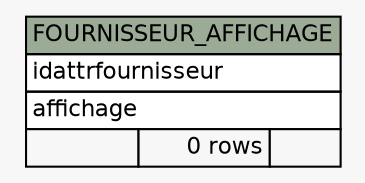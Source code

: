 // dot 2.40.1 on Mac OS X 10.12.5
// SchemaSpy rev 590
digraph "FOURNISSEUR_AFFICHAGE" {
  graph [
    rankdir="RL"
    bgcolor="#f7f7f7"
    nodesep="0.18"
    ranksep="0.46"
    fontname="Helvetica"
    fontsize="11"
  ];
  node [
    fontname="Helvetica"
    fontsize="11"
    shape="plaintext"
  ];
  edge [
    arrowsize="0.8"
  ];
  "FOURNISSEUR_AFFICHAGE" [
    label=<
    <TABLE BORDER="0" CELLBORDER="1" CELLSPACING="0" BGCOLOR="#ffffff">
      <TR><TD COLSPAN="3" BGCOLOR="#9bab96" ALIGN="CENTER">FOURNISSEUR_AFFICHAGE</TD></TR>
      <TR><TD PORT="idattrfournisseur" COLSPAN="3" ALIGN="LEFT">idattrfournisseur</TD></TR>
      <TR><TD PORT="affichage" COLSPAN="3" ALIGN="LEFT">affichage</TD></TR>
      <TR><TD ALIGN="LEFT" BGCOLOR="#f7f7f7">  </TD><TD ALIGN="RIGHT" BGCOLOR="#f7f7f7">0 rows</TD><TD ALIGN="RIGHT" BGCOLOR="#f7f7f7">  </TD></TR>
    </TABLE>>
    URL="tables/FOURNISSEUR_AFFICHAGE.html"
    tooltip="FOURNISSEUR_AFFICHAGE"
  ];
}
